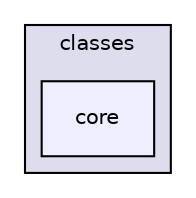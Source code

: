 digraph "classes/core" {
  compound=true
  node [ fontsize="10", fontname="Helvetica"];
  edge [ labelfontsize="10", labelfontname="Helvetica"];
  subgraph clusterdir_b02e4219757ae4e3a0f1714873865bbf {
    graph [ bgcolor="#ddddee", pencolor="black", label="classes" fontname="Helvetica", fontsize="10", URL="dir_b02e4219757ae4e3a0f1714873865bbf.html"]
  dir_e14b59e8b2090227cfb713e5ced1fb55 [shape=box, label="core", style="filled", fillcolor="#eeeeff", pencolor="black", URL="dir_e14b59e8b2090227cfb713e5ced1fb55.html"];
  }
}

